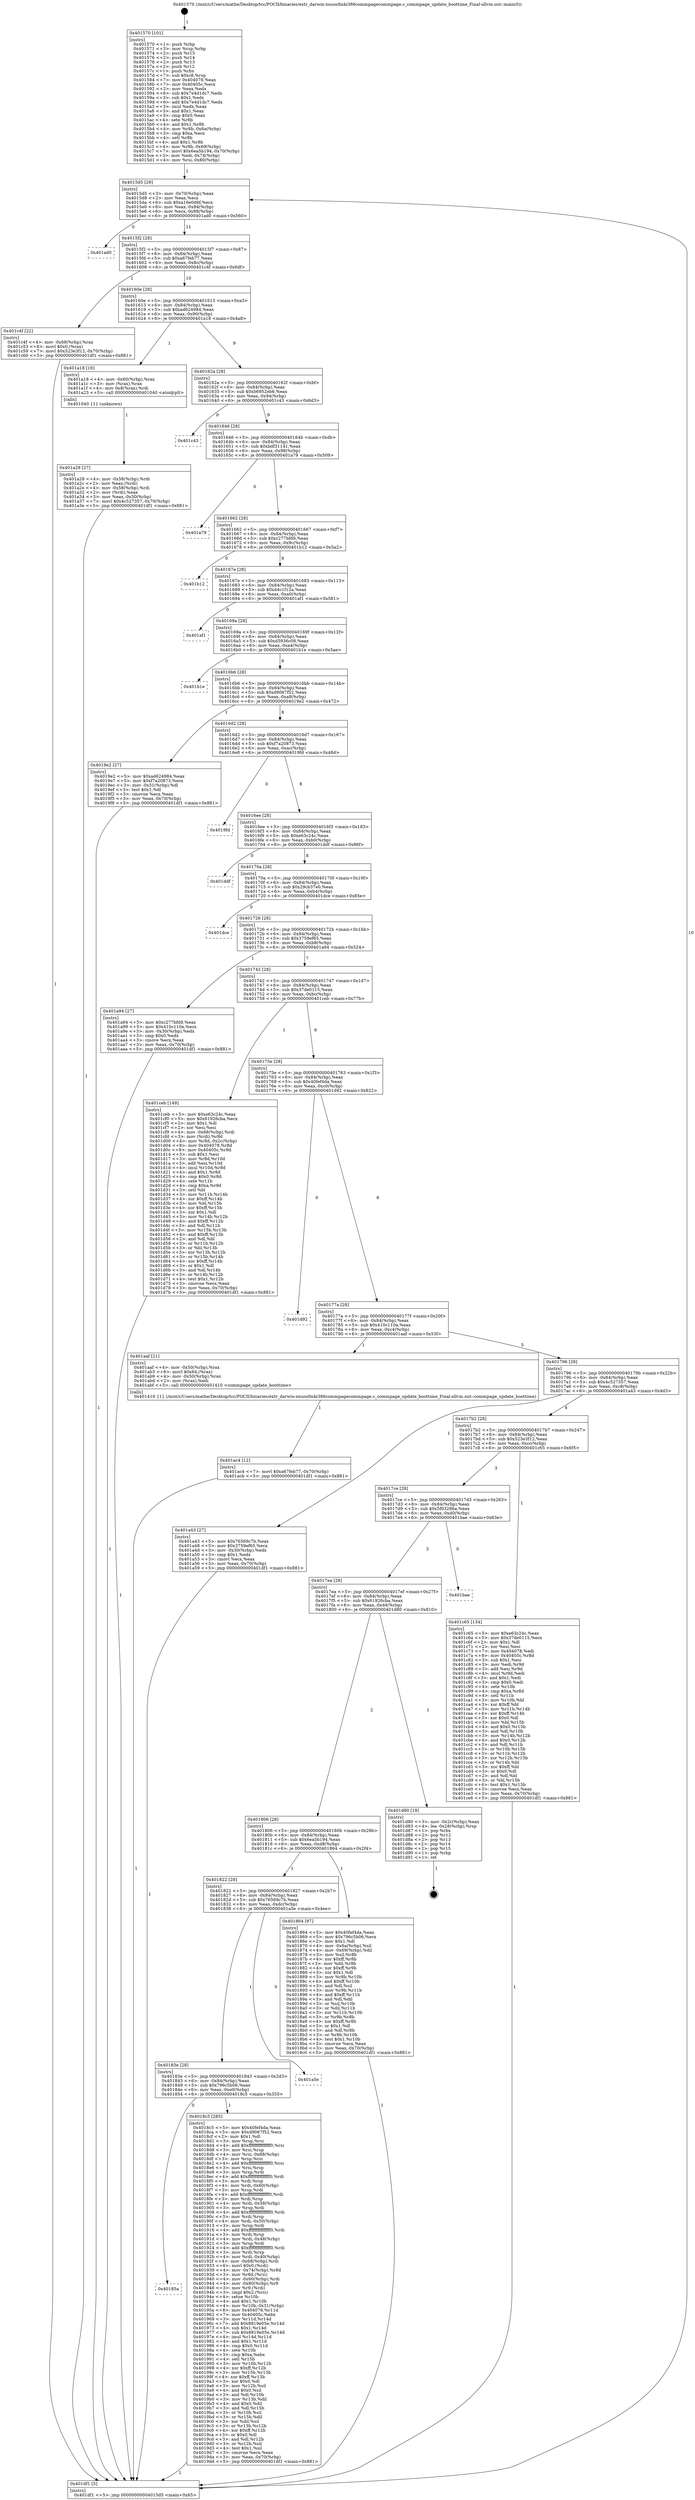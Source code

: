 digraph "0x401570" {
  label = "0x401570 (/mnt/c/Users/mathe/Desktop/tcc/POCII/binaries/extr_darwin-xnuosfmki386commpagecommpage.c_commpage_update_boottime_Final-ollvm.out::main(0))"
  labelloc = "t"
  node[shape=record]

  Entry [label="",width=0.3,height=0.3,shape=circle,fillcolor=black,style=filled]
  "0x4015d5" [label="{
     0x4015d5 [29]\l
     | [instrs]\l
     &nbsp;&nbsp;0x4015d5 \<+3\>: mov -0x70(%rbp),%eax\l
     &nbsp;&nbsp;0x4015d8 \<+2\>: mov %eax,%ecx\l
     &nbsp;&nbsp;0x4015da \<+6\>: sub $0xa16e0d6f,%ecx\l
     &nbsp;&nbsp;0x4015e0 \<+6\>: mov %eax,-0x84(%rbp)\l
     &nbsp;&nbsp;0x4015e6 \<+6\>: mov %ecx,-0x88(%rbp)\l
     &nbsp;&nbsp;0x4015ec \<+6\>: je 0000000000401ad0 \<main+0x560\>\l
  }"]
  "0x401ad0" [label="{
     0x401ad0\l
  }", style=dashed]
  "0x4015f2" [label="{
     0x4015f2 [28]\l
     | [instrs]\l
     &nbsp;&nbsp;0x4015f2 \<+5\>: jmp 00000000004015f7 \<main+0x87\>\l
     &nbsp;&nbsp;0x4015f7 \<+6\>: mov -0x84(%rbp),%eax\l
     &nbsp;&nbsp;0x4015fd \<+5\>: sub $0xa67feb77,%eax\l
     &nbsp;&nbsp;0x401602 \<+6\>: mov %eax,-0x8c(%rbp)\l
     &nbsp;&nbsp;0x401608 \<+6\>: je 0000000000401c4f \<main+0x6df\>\l
  }"]
  Exit [label="",width=0.3,height=0.3,shape=circle,fillcolor=black,style=filled,peripheries=2]
  "0x401c4f" [label="{
     0x401c4f [22]\l
     | [instrs]\l
     &nbsp;&nbsp;0x401c4f \<+4\>: mov -0x68(%rbp),%rax\l
     &nbsp;&nbsp;0x401c53 \<+6\>: movl $0x0,(%rax)\l
     &nbsp;&nbsp;0x401c59 \<+7\>: movl $0x523e3f12,-0x70(%rbp)\l
     &nbsp;&nbsp;0x401c60 \<+5\>: jmp 0000000000401df1 \<main+0x881\>\l
  }"]
  "0x40160e" [label="{
     0x40160e [28]\l
     | [instrs]\l
     &nbsp;&nbsp;0x40160e \<+5\>: jmp 0000000000401613 \<main+0xa3\>\l
     &nbsp;&nbsp;0x401613 \<+6\>: mov -0x84(%rbp),%eax\l
     &nbsp;&nbsp;0x401619 \<+5\>: sub $0xad624984,%eax\l
     &nbsp;&nbsp;0x40161e \<+6\>: mov %eax,-0x90(%rbp)\l
     &nbsp;&nbsp;0x401624 \<+6\>: je 0000000000401a18 \<main+0x4a8\>\l
  }"]
  "0x401ac4" [label="{
     0x401ac4 [12]\l
     | [instrs]\l
     &nbsp;&nbsp;0x401ac4 \<+7\>: movl $0xa67feb77,-0x70(%rbp)\l
     &nbsp;&nbsp;0x401acb \<+5\>: jmp 0000000000401df1 \<main+0x881\>\l
  }"]
  "0x401a18" [label="{
     0x401a18 [16]\l
     | [instrs]\l
     &nbsp;&nbsp;0x401a18 \<+4\>: mov -0x60(%rbp),%rax\l
     &nbsp;&nbsp;0x401a1c \<+3\>: mov (%rax),%rax\l
     &nbsp;&nbsp;0x401a1f \<+4\>: mov 0x8(%rax),%rdi\l
     &nbsp;&nbsp;0x401a23 \<+5\>: call 0000000000401040 \<atoi@plt\>\l
     | [calls]\l
     &nbsp;&nbsp;0x401040 \{1\} (unknown)\l
  }"]
  "0x40162a" [label="{
     0x40162a [28]\l
     | [instrs]\l
     &nbsp;&nbsp;0x40162a \<+5\>: jmp 000000000040162f \<main+0xbf\>\l
     &nbsp;&nbsp;0x40162f \<+6\>: mov -0x84(%rbp),%eax\l
     &nbsp;&nbsp;0x401635 \<+5\>: sub $0xb6952eb6,%eax\l
     &nbsp;&nbsp;0x40163a \<+6\>: mov %eax,-0x94(%rbp)\l
     &nbsp;&nbsp;0x401640 \<+6\>: je 0000000000401c43 \<main+0x6d3\>\l
  }"]
  "0x401a28" [label="{
     0x401a28 [27]\l
     | [instrs]\l
     &nbsp;&nbsp;0x401a28 \<+4\>: mov -0x58(%rbp),%rdi\l
     &nbsp;&nbsp;0x401a2c \<+2\>: mov %eax,(%rdi)\l
     &nbsp;&nbsp;0x401a2e \<+4\>: mov -0x58(%rbp),%rdi\l
     &nbsp;&nbsp;0x401a32 \<+2\>: mov (%rdi),%eax\l
     &nbsp;&nbsp;0x401a34 \<+3\>: mov %eax,-0x30(%rbp)\l
     &nbsp;&nbsp;0x401a37 \<+7\>: movl $0x4c527357,-0x70(%rbp)\l
     &nbsp;&nbsp;0x401a3e \<+5\>: jmp 0000000000401df1 \<main+0x881\>\l
  }"]
  "0x401c43" [label="{
     0x401c43\l
  }", style=dashed]
  "0x401646" [label="{
     0x401646 [28]\l
     | [instrs]\l
     &nbsp;&nbsp;0x401646 \<+5\>: jmp 000000000040164b \<main+0xdb\>\l
     &nbsp;&nbsp;0x40164b \<+6\>: mov -0x84(%rbp),%eax\l
     &nbsp;&nbsp;0x401651 \<+5\>: sub $0xbdf31141,%eax\l
     &nbsp;&nbsp;0x401656 \<+6\>: mov %eax,-0x98(%rbp)\l
     &nbsp;&nbsp;0x40165c \<+6\>: je 0000000000401a79 \<main+0x509\>\l
  }"]
  "0x40185a" [label="{
     0x40185a\l
  }", style=dashed]
  "0x401a79" [label="{
     0x401a79\l
  }", style=dashed]
  "0x401662" [label="{
     0x401662 [28]\l
     | [instrs]\l
     &nbsp;&nbsp;0x401662 \<+5\>: jmp 0000000000401667 \<main+0xf7\>\l
     &nbsp;&nbsp;0x401667 \<+6\>: mov -0x84(%rbp),%eax\l
     &nbsp;&nbsp;0x40166d \<+5\>: sub $0xc277bfd9,%eax\l
     &nbsp;&nbsp;0x401672 \<+6\>: mov %eax,-0x9c(%rbp)\l
     &nbsp;&nbsp;0x401678 \<+6\>: je 0000000000401b12 \<main+0x5a2\>\l
  }"]
  "0x4018c5" [label="{
     0x4018c5 [285]\l
     | [instrs]\l
     &nbsp;&nbsp;0x4018c5 \<+5\>: mov $0x40fef4da,%eax\l
     &nbsp;&nbsp;0x4018ca \<+5\>: mov $0xd9067f52,%ecx\l
     &nbsp;&nbsp;0x4018cf \<+2\>: mov $0x1,%dl\l
     &nbsp;&nbsp;0x4018d1 \<+3\>: mov %rsp,%rsi\l
     &nbsp;&nbsp;0x4018d4 \<+4\>: add $0xfffffffffffffff0,%rsi\l
     &nbsp;&nbsp;0x4018d8 \<+3\>: mov %rsi,%rsp\l
     &nbsp;&nbsp;0x4018db \<+4\>: mov %rsi,-0x68(%rbp)\l
     &nbsp;&nbsp;0x4018df \<+3\>: mov %rsp,%rsi\l
     &nbsp;&nbsp;0x4018e2 \<+4\>: add $0xfffffffffffffff0,%rsi\l
     &nbsp;&nbsp;0x4018e6 \<+3\>: mov %rsi,%rsp\l
     &nbsp;&nbsp;0x4018e9 \<+3\>: mov %rsp,%rdi\l
     &nbsp;&nbsp;0x4018ec \<+4\>: add $0xfffffffffffffff0,%rdi\l
     &nbsp;&nbsp;0x4018f0 \<+3\>: mov %rdi,%rsp\l
     &nbsp;&nbsp;0x4018f3 \<+4\>: mov %rdi,-0x60(%rbp)\l
     &nbsp;&nbsp;0x4018f7 \<+3\>: mov %rsp,%rdi\l
     &nbsp;&nbsp;0x4018fa \<+4\>: add $0xfffffffffffffff0,%rdi\l
     &nbsp;&nbsp;0x4018fe \<+3\>: mov %rdi,%rsp\l
     &nbsp;&nbsp;0x401901 \<+4\>: mov %rdi,-0x58(%rbp)\l
     &nbsp;&nbsp;0x401905 \<+3\>: mov %rsp,%rdi\l
     &nbsp;&nbsp;0x401908 \<+4\>: add $0xfffffffffffffff0,%rdi\l
     &nbsp;&nbsp;0x40190c \<+3\>: mov %rdi,%rsp\l
     &nbsp;&nbsp;0x40190f \<+4\>: mov %rdi,-0x50(%rbp)\l
     &nbsp;&nbsp;0x401913 \<+3\>: mov %rsp,%rdi\l
     &nbsp;&nbsp;0x401916 \<+4\>: add $0xfffffffffffffff0,%rdi\l
     &nbsp;&nbsp;0x40191a \<+3\>: mov %rdi,%rsp\l
     &nbsp;&nbsp;0x40191d \<+4\>: mov %rdi,-0x48(%rbp)\l
     &nbsp;&nbsp;0x401921 \<+3\>: mov %rsp,%rdi\l
     &nbsp;&nbsp;0x401924 \<+4\>: add $0xfffffffffffffff0,%rdi\l
     &nbsp;&nbsp;0x401928 \<+3\>: mov %rdi,%rsp\l
     &nbsp;&nbsp;0x40192b \<+4\>: mov %rdi,-0x40(%rbp)\l
     &nbsp;&nbsp;0x40192f \<+4\>: mov -0x68(%rbp),%rdi\l
     &nbsp;&nbsp;0x401933 \<+6\>: movl $0x0,(%rdi)\l
     &nbsp;&nbsp;0x401939 \<+4\>: mov -0x74(%rbp),%r8d\l
     &nbsp;&nbsp;0x40193d \<+3\>: mov %r8d,(%rsi)\l
     &nbsp;&nbsp;0x401940 \<+4\>: mov -0x60(%rbp),%rdi\l
     &nbsp;&nbsp;0x401944 \<+4\>: mov -0x80(%rbp),%r9\l
     &nbsp;&nbsp;0x401948 \<+3\>: mov %r9,(%rdi)\l
     &nbsp;&nbsp;0x40194b \<+3\>: cmpl $0x2,(%rsi)\l
     &nbsp;&nbsp;0x40194e \<+4\>: setne %r10b\l
     &nbsp;&nbsp;0x401952 \<+4\>: and $0x1,%r10b\l
     &nbsp;&nbsp;0x401956 \<+4\>: mov %r10b,-0x31(%rbp)\l
     &nbsp;&nbsp;0x40195a \<+8\>: mov 0x404078,%r11d\l
     &nbsp;&nbsp;0x401962 \<+7\>: mov 0x40405c,%ebx\l
     &nbsp;&nbsp;0x401969 \<+3\>: mov %r11d,%r14d\l
     &nbsp;&nbsp;0x40196c \<+7\>: add $0x8819e05e,%r14d\l
     &nbsp;&nbsp;0x401973 \<+4\>: sub $0x1,%r14d\l
     &nbsp;&nbsp;0x401977 \<+7\>: sub $0x8819e05e,%r14d\l
     &nbsp;&nbsp;0x40197e \<+4\>: imul %r14d,%r11d\l
     &nbsp;&nbsp;0x401982 \<+4\>: and $0x1,%r11d\l
     &nbsp;&nbsp;0x401986 \<+4\>: cmp $0x0,%r11d\l
     &nbsp;&nbsp;0x40198a \<+4\>: sete %r10b\l
     &nbsp;&nbsp;0x40198e \<+3\>: cmp $0xa,%ebx\l
     &nbsp;&nbsp;0x401991 \<+4\>: setl %r15b\l
     &nbsp;&nbsp;0x401995 \<+3\>: mov %r10b,%r12b\l
     &nbsp;&nbsp;0x401998 \<+4\>: xor $0xff,%r12b\l
     &nbsp;&nbsp;0x40199c \<+3\>: mov %r15b,%r13b\l
     &nbsp;&nbsp;0x40199f \<+4\>: xor $0xff,%r13b\l
     &nbsp;&nbsp;0x4019a3 \<+3\>: xor $0x0,%dl\l
     &nbsp;&nbsp;0x4019a6 \<+3\>: mov %r12b,%sil\l
     &nbsp;&nbsp;0x4019a9 \<+4\>: and $0x0,%sil\l
     &nbsp;&nbsp;0x4019ad \<+3\>: and %dl,%r10b\l
     &nbsp;&nbsp;0x4019b0 \<+3\>: mov %r13b,%dil\l
     &nbsp;&nbsp;0x4019b3 \<+4\>: and $0x0,%dil\l
     &nbsp;&nbsp;0x4019b7 \<+3\>: and %dl,%r15b\l
     &nbsp;&nbsp;0x4019ba \<+3\>: or %r10b,%sil\l
     &nbsp;&nbsp;0x4019bd \<+3\>: or %r15b,%dil\l
     &nbsp;&nbsp;0x4019c0 \<+3\>: xor %dil,%sil\l
     &nbsp;&nbsp;0x4019c3 \<+3\>: or %r13b,%r12b\l
     &nbsp;&nbsp;0x4019c6 \<+4\>: xor $0xff,%r12b\l
     &nbsp;&nbsp;0x4019ca \<+3\>: or $0x0,%dl\l
     &nbsp;&nbsp;0x4019cd \<+3\>: and %dl,%r12b\l
     &nbsp;&nbsp;0x4019d0 \<+3\>: or %r12b,%sil\l
     &nbsp;&nbsp;0x4019d3 \<+4\>: test $0x1,%sil\l
     &nbsp;&nbsp;0x4019d7 \<+3\>: cmovne %ecx,%eax\l
     &nbsp;&nbsp;0x4019da \<+3\>: mov %eax,-0x70(%rbp)\l
     &nbsp;&nbsp;0x4019dd \<+5\>: jmp 0000000000401df1 \<main+0x881\>\l
  }"]
  "0x401b12" [label="{
     0x401b12\l
  }", style=dashed]
  "0x40167e" [label="{
     0x40167e [28]\l
     | [instrs]\l
     &nbsp;&nbsp;0x40167e \<+5\>: jmp 0000000000401683 \<main+0x113\>\l
     &nbsp;&nbsp;0x401683 \<+6\>: mov -0x84(%rbp),%eax\l
     &nbsp;&nbsp;0x401689 \<+5\>: sub $0xd4c1f12a,%eax\l
     &nbsp;&nbsp;0x40168e \<+6\>: mov %eax,-0xa0(%rbp)\l
     &nbsp;&nbsp;0x401694 \<+6\>: je 0000000000401af1 \<main+0x581\>\l
  }"]
  "0x40183e" [label="{
     0x40183e [28]\l
     | [instrs]\l
     &nbsp;&nbsp;0x40183e \<+5\>: jmp 0000000000401843 \<main+0x2d3\>\l
     &nbsp;&nbsp;0x401843 \<+6\>: mov -0x84(%rbp),%eax\l
     &nbsp;&nbsp;0x401849 \<+5\>: sub $0x796c5b06,%eax\l
     &nbsp;&nbsp;0x40184e \<+6\>: mov %eax,-0xe0(%rbp)\l
     &nbsp;&nbsp;0x401854 \<+6\>: je 00000000004018c5 \<main+0x355\>\l
  }"]
  "0x401af1" [label="{
     0x401af1\l
  }", style=dashed]
  "0x40169a" [label="{
     0x40169a [28]\l
     | [instrs]\l
     &nbsp;&nbsp;0x40169a \<+5\>: jmp 000000000040169f \<main+0x12f\>\l
     &nbsp;&nbsp;0x40169f \<+6\>: mov -0x84(%rbp),%eax\l
     &nbsp;&nbsp;0x4016a5 \<+5\>: sub $0xd5936c08,%eax\l
     &nbsp;&nbsp;0x4016aa \<+6\>: mov %eax,-0xa4(%rbp)\l
     &nbsp;&nbsp;0x4016b0 \<+6\>: je 0000000000401b1e \<main+0x5ae\>\l
  }"]
  "0x401a5e" [label="{
     0x401a5e\l
  }", style=dashed]
  "0x401b1e" [label="{
     0x401b1e\l
  }", style=dashed]
  "0x4016b6" [label="{
     0x4016b6 [28]\l
     | [instrs]\l
     &nbsp;&nbsp;0x4016b6 \<+5\>: jmp 00000000004016bb \<main+0x14b\>\l
     &nbsp;&nbsp;0x4016bb \<+6\>: mov -0x84(%rbp),%eax\l
     &nbsp;&nbsp;0x4016c1 \<+5\>: sub $0xd9067f52,%eax\l
     &nbsp;&nbsp;0x4016c6 \<+6\>: mov %eax,-0xa8(%rbp)\l
     &nbsp;&nbsp;0x4016cc \<+6\>: je 00000000004019e2 \<main+0x472\>\l
  }"]
  "0x401570" [label="{
     0x401570 [101]\l
     | [instrs]\l
     &nbsp;&nbsp;0x401570 \<+1\>: push %rbp\l
     &nbsp;&nbsp;0x401571 \<+3\>: mov %rsp,%rbp\l
     &nbsp;&nbsp;0x401574 \<+2\>: push %r15\l
     &nbsp;&nbsp;0x401576 \<+2\>: push %r14\l
     &nbsp;&nbsp;0x401578 \<+2\>: push %r13\l
     &nbsp;&nbsp;0x40157a \<+2\>: push %r12\l
     &nbsp;&nbsp;0x40157c \<+1\>: push %rbx\l
     &nbsp;&nbsp;0x40157d \<+7\>: sub $0xc8,%rsp\l
     &nbsp;&nbsp;0x401584 \<+7\>: mov 0x404078,%eax\l
     &nbsp;&nbsp;0x40158b \<+7\>: mov 0x40405c,%ecx\l
     &nbsp;&nbsp;0x401592 \<+2\>: mov %eax,%edx\l
     &nbsp;&nbsp;0x401594 \<+6\>: sub $0x7e4d1dc7,%edx\l
     &nbsp;&nbsp;0x40159a \<+3\>: sub $0x1,%edx\l
     &nbsp;&nbsp;0x40159d \<+6\>: add $0x7e4d1dc7,%edx\l
     &nbsp;&nbsp;0x4015a3 \<+3\>: imul %edx,%eax\l
     &nbsp;&nbsp;0x4015a6 \<+3\>: and $0x1,%eax\l
     &nbsp;&nbsp;0x4015a9 \<+3\>: cmp $0x0,%eax\l
     &nbsp;&nbsp;0x4015ac \<+4\>: sete %r8b\l
     &nbsp;&nbsp;0x4015b0 \<+4\>: and $0x1,%r8b\l
     &nbsp;&nbsp;0x4015b4 \<+4\>: mov %r8b,-0x6a(%rbp)\l
     &nbsp;&nbsp;0x4015b8 \<+3\>: cmp $0xa,%ecx\l
     &nbsp;&nbsp;0x4015bb \<+4\>: setl %r8b\l
     &nbsp;&nbsp;0x4015bf \<+4\>: and $0x1,%r8b\l
     &nbsp;&nbsp;0x4015c3 \<+4\>: mov %r8b,-0x69(%rbp)\l
     &nbsp;&nbsp;0x4015c7 \<+7\>: movl $0x6ea5b194,-0x70(%rbp)\l
     &nbsp;&nbsp;0x4015ce \<+3\>: mov %edi,-0x74(%rbp)\l
     &nbsp;&nbsp;0x4015d1 \<+4\>: mov %rsi,-0x80(%rbp)\l
  }"]
  "0x4019e2" [label="{
     0x4019e2 [27]\l
     | [instrs]\l
     &nbsp;&nbsp;0x4019e2 \<+5\>: mov $0xad624984,%eax\l
     &nbsp;&nbsp;0x4019e7 \<+5\>: mov $0xf7a20873,%ecx\l
     &nbsp;&nbsp;0x4019ec \<+3\>: mov -0x31(%rbp),%dl\l
     &nbsp;&nbsp;0x4019ef \<+3\>: test $0x1,%dl\l
     &nbsp;&nbsp;0x4019f2 \<+3\>: cmovne %ecx,%eax\l
     &nbsp;&nbsp;0x4019f5 \<+3\>: mov %eax,-0x70(%rbp)\l
     &nbsp;&nbsp;0x4019f8 \<+5\>: jmp 0000000000401df1 \<main+0x881\>\l
  }"]
  "0x4016d2" [label="{
     0x4016d2 [28]\l
     | [instrs]\l
     &nbsp;&nbsp;0x4016d2 \<+5\>: jmp 00000000004016d7 \<main+0x167\>\l
     &nbsp;&nbsp;0x4016d7 \<+6\>: mov -0x84(%rbp),%eax\l
     &nbsp;&nbsp;0x4016dd \<+5\>: sub $0xf7a20873,%eax\l
     &nbsp;&nbsp;0x4016e2 \<+6\>: mov %eax,-0xac(%rbp)\l
     &nbsp;&nbsp;0x4016e8 \<+6\>: je 00000000004019fd \<main+0x48d\>\l
  }"]
  "0x401df1" [label="{
     0x401df1 [5]\l
     | [instrs]\l
     &nbsp;&nbsp;0x401df1 \<+5\>: jmp 00000000004015d5 \<main+0x65\>\l
  }"]
  "0x4019fd" [label="{
     0x4019fd\l
  }", style=dashed]
  "0x4016ee" [label="{
     0x4016ee [28]\l
     | [instrs]\l
     &nbsp;&nbsp;0x4016ee \<+5\>: jmp 00000000004016f3 \<main+0x183\>\l
     &nbsp;&nbsp;0x4016f3 \<+6\>: mov -0x84(%rbp),%eax\l
     &nbsp;&nbsp;0x4016f9 \<+5\>: sub $0xe63c24c,%eax\l
     &nbsp;&nbsp;0x4016fe \<+6\>: mov %eax,-0xb0(%rbp)\l
     &nbsp;&nbsp;0x401704 \<+6\>: je 0000000000401ddf \<main+0x86f\>\l
  }"]
  "0x401822" [label="{
     0x401822 [28]\l
     | [instrs]\l
     &nbsp;&nbsp;0x401822 \<+5\>: jmp 0000000000401827 \<main+0x2b7\>\l
     &nbsp;&nbsp;0x401827 \<+6\>: mov -0x84(%rbp),%eax\l
     &nbsp;&nbsp;0x40182d \<+5\>: sub $0x76569c7b,%eax\l
     &nbsp;&nbsp;0x401832 \<+6\>: mov %eax,-0xdc(%rbp)\l
     &nbsp;&nbsp;0x401838 \<+6\>: je 0000000000401a5e \<main+0x4ee\>\l
  }"]
  "0x401ddf" [label="{
     0x401ddf\l
  }", style=dashed]
  "0x40170a" [label="{
     0x40170a [28]\l
     | [instrs]\l
     &nbsp;&nbsp;0x40170a \<+5\>: jmp 000000000040170f \<main+0x19f\>\l
     &nbsp;&nbsp;0x40170f \<+6\>: mov -0x84(%rbp),%eax\l
     &nbsp;&nbsp;0x401715 \<+5\>: sub $0x29cb37e0,%eax\l
     &nbsp;&nbsp;0x40171a \<+6\>: mov %eax,-0xb4(%rbp)\l
     &nbsp;&nbsp;0x401720 \<+6\>: je 0000000000401dce \<main+0x85e\>\l
  }"]
  "0x401864" [label="{
     0x401864 [97]\l
     | [instrs]\l
     &nbsp;&nbsp;0x401864 \<+5\>: mov $0x40fef4da,%eax\l
     &nbsp;&nbsp;0x401869 \<+5\>: mov $0x796c5b06,%ecx\l
     &nbsp;&nbsp;0x40186e \<+2\>: mov $0x1,%dl\l
     &nbsp;&nbsp;0x401870 \<+4\>: mov -0x6a(%rbp),%sil\l
     &nbsp;&nbsp;0x401874 \<+4\>: mov -0x69(%rbp),%dil\l
     &nbsp;&nbsp;0x401878 \<+3\>: mov %sil,%r8b\l
     &nbsp;&nbsp;0x40187b \<+4\>: xor $0xff,%r8b\l
     &nbsp;&nbsp;0x40187f \<+3\>: mov %dil,%r9b\l
     &nbsp;&nbsp;0x401882 \<+4\>: xor $0xff,%r9b\l
     &nbsp;&nbsp;0x401886 \<+3\>: xor $0x1,%dl\l
     &nbsp;&nbsp;0x401889 \<+3\>: mov %r8b,%r10b\l
     &nbsp;&nbsp;0x40188c \<+4\>: and $0xff,%r10b\l
     &nbsp;&nbsp;0x401890 \<+3\>: and %dl,%sil\l
     &nbsp;&nbsp;0x401893 \<+3\>: mov %r9b,%r11b\l
     &nbsp;&nbsp;0x401896 \<+4\>: and $0xff,%r11b\l
     &nbsp;&nbsp;0x40189a \<+3\>: and %dl,%dil\l
     &nbsp;&nbsp;0x40189d \<+3\>: or %sil,%r10b\l
     &nbsp;&nbsp;0x4018a0 \<+3\>: or %dil,%r11b\l
     &nbsp;&nbsp;0x4018a3 \<+3\>: xor %r11b,%r10b\l
     &nbsp;&nbsp;0x4018a6 \<+3\>: or %r9b,%r8b\l
     &nbsp;&nbsp;0x4018a9 \<+4\>: xor $0xff,%r8b\l
     &nbsp;&nbsp;0x4018ad \<+3\>: or $0x1,%dl\l
     &nbsp;&nbsp;0x4018b0 \<+3\>: and %dl,%r8b\l
     &nbsp;&nbsp;0x4018b3 \<+3\>: or %r8b,%r10b\l
     &nbsp;&nbsp;0x4018b6 \<+4\>: test $0x1,%r10b\l
     &nbsp;&nbsp;0x4018ba \<+3\>: cmovne %ecx,%eax\l
     &nbsp;&nbsp;0x4018bd \<+3\>: mov %eax,-0x70(%rbp)\l
     &nbsp;&nbsp;0x4018c0 \<+5\>: jmp 0000000000401df1 \<main+0x881\>\l
  }"]
  "0x401dce" [label="{
     0x401dce\l
  }", style=dashed]
  "0x401726" [label="{
     0x401726 [28]\l
     | [instrs]\l
     &nbsp;&nbsp;0x401726 \<+5\>: jmp 000000000040172b \<main+0x1bb\>\l
     &nbsp;&nbsp;0x40172b \<+6\>: mov -0x84(%rbp),%eax\l
     &nbsp;&nbsp;0x401731 \<+5\>: sub $0x3759ef65,%eax\l
     &nbsp;&nbsp;0x401736 \<+6\>: mov %eax,-0xb8(%rbp)\l
     &nbsp;&nbsp;0x40173c \<+6\>: je 0000000000401a94 \<main+0x524\>\l
  }"]
  "0x401806" [label="{
     0x401806 [28]\l
     | [instrs]\l
     &nbsp;&nbsp;0x401806 \<+5\>: jmp 000000000040180b \<main+0x29b\>\l
     &nbsp;&nbsp;0x40180b \<+6\>: mov -0x84(%rbp),%eax\l
     &nbsp;&nbsp;0x401811 \<+5\>: sub $0x6ea5b194,%eax\l
     &nbsp;&nbsp;0x401816 \<+6\>: mov %eax,-0xd8(%rbp)\l
     &nbsp;&nbsp;0x40181c \<+6\>: je 0000000000401864 \<main+0x2f4\>\l
  }"]
  "0x401a94" [label="{
     0x401a94 [27]\l
     | [instrs]\l
     &nbsp;&nbsp;0x401a94 \<+5\>: mov $0xc277bfd9,%eax\l
     &nbsp;&nbsp;0x401a99 \<+5\>: mov $0x410c110a,%ecx\l
     &nbsp;&nbsp;0x401a9e \<+3\>: mov -0x30(%rbp),%edx\l
     &nbsp;&nbsp;0x401aa1 \<+3\>: cmp $0x0,%edx\l
     &nbsp;&nbsp;0x401aa4 \<+3\>: cmove %ecx,%eax\l
     &nbsp;&nbsp;0x401aa7 \<+3\>: mov %eax,-0x70(%rbp)\l
     &nbsp;&nbsp;0x401aaa \<+5\>: jmp 0000000000401df1 \<main+0x881\>\l
  }"]
  "0x401742" [label="{
     0x401742 [28]\l
     | [instrs]\l
     &nbsp;&nbsp;0x401742 \<+5\>: jmp 0000000000401747 \<main+0x1d7\>\l
     &nbsp;&nbsp;0x401747 \<+6\>: mov -0x84(%rbp),%eax\l
     &nbsp;&nbsp;0x40174d \<+5\>: sub $0x37de0115,%eax\l
     &nbsp;&nbsp;0x401752 \<+6\>: mov %eax,-0xbc(%rbp)\l
     &nbsp;&nbsp;0x401758 \<+6\>: je 0000000000401ceb \<main+0x77b\>\l
  }"]
  "0x401d80" [label="{
     0x401d80 [18]\l
     | [instrs]\l
     &nbsp;&nbsp;0x401d80 \<+3\>: mov -0x2c(%rbp),%eax\l
     &nbsp;&nbsp;0x401d83 \<+4\>: lea -0x28(%rbp),%rsp\l
     &nbsp;&nbsp;0x401d87 \<+1\>: pop %rbx\l
     &nbsp;&nbsp;0x401d88 \<+2\>: pop %r12\l
     &nbsp;&nbsp;0x401d8a \<+2\>: pop %r13\l
     &nbsp;&nbsp;0x401d8c \<+2\>: pop %r14\l
     &nbsp;&nbsp;0x401d8e \<+2\>: pop %r15\l
     &nbsp;&nbsp;0x401d90 \<+1\>: pop %rbp\l
     &nbsp;&nbsp;0x401d91 \<+1\>: ret\l
  }"]
  "0x401ceb" [label="{
     0x401ceb [149]\l
     | [instrs]\l
     &nbsp;&nbsp;0x401ceb \<+5\>: mov $0xe63c24c,%eax\l
     &nbsp;&nbsp;0x401cf0 \<+5\>: mov $0x61926cba,%ecx\l
     &nbsp;&nbsp;0x401cf5 \<+2\>: mov $0x1,%dl\l
     &nbsp;&nbsp;0x401cf7 \<+2\>: xor %esi,%esi\l
     &nbsp;&nbsp;0x401cf9 \<+4\>: mov -0x68(%rbp),%rdi\l
     &nbsp;&nbsp;0x401cfd \<+3\>: mov (%rdi),%r8d\l
     &nbsp;&nbsp;0x401d00 \<+4\>: mov %r8d,-0x2c(%rbp)\l
     &nbsp;&nbsp;0x401d04 \<+8\>: mov 0x404078,%r8d\l
     &nbsp;&nbsp;0x401d0c \<+8\>: mov 0x40405c,%r9d\l
     &nbsp;&nbsp;0x401d14 \<+3\>: sub $0x1,%esi\l
     &nbsp;&nbsp;0x401d17 \<+3\>: mov %r8d,%r10d\l
     &nbsp;&nbsp;0x401d1a \<+3\>: add %esi,%r10d\l
     &nbsp;&nbsp;0x401d1d \<+4\>: imul %r10d,%r8d\l
     &nbsp;&nbsp;0x401d21 \<+4\>: and $0x1,%r8d\l
     &nbsp;&nbsp;0x401d25 \<+4\>: cmp $0x0,%r8d\l
     &nbsp;&nbsp;0x401d29 \<+4\>: sete %r11b\l
     &nbsp;&nbsp;0x401d2d \<+4\>: cmp $0xa,%r9d\l
     &nbsp;&nbsp;0x401d31 \<+3\>: setl %bl\l
     &nbsp;&nbsp;0x401d34 \<+3\>: mov %r11b,%r14b\l
     &nbsp;&nbsp;0x401d37 \<+4\>: xor $0xff,%r14b\l
     &nbsp;&nbsp;0x401d3b \<+3\>: mov %bl,%r15b\l
     &nbsp;&nbsp;0x401d3e \<+4\>: xor $0xff,%r15b\l
     &nbsp;&nbsp;0x401d42 \<+3\>: xor $0x1,%dl\l
     &nbsp;&nbsp;0x401d45 \<+3\>: mov %r14b,%r12b\l
     &nbsp;&nbsp;0x401d48 \<+4\>: and $0xff,%r12b\l
     &nbsp;&nbsp;0x401d4c \<+3\>: and %dl,%r11b\l
     &nbsp;&nbsp;0x401d4f \<+3\>: mov %r15b,%r13b\l
     &nbsp;&nbsp;0x401d52 \<+4\>: and $0xff,%r13b\l
     &nbsp;&nbsp;0x401d56 \<+2\>: and %dl,%bl\l
     &nbsp;&nbsp;0x401d58 \<+3\>: or %r11b,%r12b\l
     &nbsp;&nbsp;0x401d5b \<+3\>: or %bl,%r13b\l
     &nbsp;&nbsp;0x401d5e \<+3\>: xor %r13b,%r12b\l
     &nbsp;&nbsp;0x401d61 \<+3\>: or %r15b,%r14b\l
     &nbsp;&nbsp;0x401d64 \<+4\>: xor $0xff,%r14b\l
     &nbsp;&nbsp;0x401d68 \<+3\>: or $0x1,%dl\l
     &nbsp;&nbsp;0x401d6b \<+3\>: and %dl,%r14b\l
     &nbsp;&nbsp;0x401d6e \<+3\>: or %r14b,%r12b\l
     &nbsp;&nbsp;0x401d71 \<+4\>: test $0x1,%r12b\l
     &nbsp;&nbsp;0x401d75 \<+3\>: cmovne %ecx,%eax\l
     &nbsp;&nbsp;0x401d78 \<+3\>: mov %eax,-0x70(%rbp)\l
     &nbsp;&nbsp;0x401d7b \<+5\>: jmp 0000000000401df1 \<main+0x881\>\l
  }"]
  "0x40175e" [label="{
     0x40175e [28]\l
     | [instrs]\l
     &nbsp;&nbsp;0x40175e \<+5\>: jmp 0000000000401763 \<main+0x1f3\>\l
     &nbsp;&nbsp;0x401763 \<+6\>: mov -0x84(%rbp),%eax\l
     &nbsp;&nbsp;0x401769 \<+5\>: sub $0x40fef4da,%eax\l
     &nbsp;&nbsp;0x40176e \<+6\>: mov %eax,-0xc0(%rbp)\l
     &nbsp;&nbsp;0x401774 \<+6\>: je 0000000000401d92 \<main+0x822\>\l
  }"]
  "0x4017ea" [label="{
     0x4017ea [28]\l
     | [instrs]\l
     &nbsp;&nbsp;0x4017ea \<+5\>: jmp 00000000004017ef \<main+0x27f\>\l
     &nbsp;&nbsp;0x4017ef \<+6\>: mov -0x84(%rbp),%eax\l
     &nbsp;&nbsp;0x4017f5 \<+5\>: sub $0x61926cba,%eax\l
     &nbsp;&nbsp;0x4017fa \<+6\>: mov %eax,-0xd4(%rbp)\l
     &nbsp;&nbsp;0x401800 \<+6\>: je 0000000000401d80 \<main+0x810\>\l
  }"]
  "0x401d92" [label="{
     0x401d92\l
  }", style=dashed]
  "0x40177a" [label="{
     0x40177a [28]\l
     | [instrs]\l
     &nbsp;&nbsp;0x40177a \<+5\>: jmp 000000000040177f \<main+0x20f\>\l
     &nbsp;&nbsp;0x40177f \<+6\>: mov -0x84(%rbp),%eax\l
     &nbsp;&nbsp;0x401785 \<+5\>: sub $0x410c110a,%eax\l
     &nbsp;&nbsp;0x40178a \<+6\>: mov %eax,-0xc4(%rbp)\l
     &nbsp;&nbsp;0x401790 \<+6\>: je 0000000000401aaf \<main+0x53f\>\l
  }"]
  "0x401bae" [label="{
     0x401bae\l
  }", style=dashed]
  "0x401aaf" [label="{
     0x401aaf [21]\l
     | [instrs]\l
     &nbsp;&nbsp;0x401aaf \<+4\>: mov -0x50(%rbp),%rax\l
     &nbsp;&nbsp;0x401ab3 \<+6\>: movl $0x64,(%rax)\l
     &nbsp;&nbsp;0x401ab9 \<+4\>: mov -0x50(%rbp),%rax\l
     &nbsp;&nbsp;0x401abd \<+2\>: mov (%rax),%edi\l
     &nbsp;&nbsp;0x401abf \<+5\>: call 0000000000401410 \<commpage_update_boottime\>\l
     | [calls]\l
     &nbsp;&nbsp;0x401410 \{1\} (/mnt/c/Users/mathe/Desktop/tcc/POCII/binaries/extr_darwin-xnuosfmki386commpagecommpage.c_commpage_update_boottime_Final-ollvm.out::commpage_update_boottime)\l
  }"]
  "0x401796" [label="{
     0x401796 [28]\l
     | [instrs]\l
     &nbsp;&nbsp;0x401796 \<+5\>: jmp 000000000040179b \<main+0x22b\>\l
     &nbsp;&nbsp;0x40179b \<+6\>: mov -0x84(%rbp),%eax\l
     &nbsp;&nbsp;0x4017a1 \<+5\>: sub $0x4c527357,%eax\l
     &nbsp;&nbsp;0x4017a6 \<+6\>: mov %eax,-0xc8(%rbp)\l
     &nbsp;&nbsp;0x4017ac \<+6\>: je 0000000000401a43 \<main+0x4d3\>\l
  }"]
  "0x4017ce" [label="{
     0x4017ce [28]\l
     | [instrs]\l
     &nbsp;&nbsp;0x4017ce \<+5\>: jmp 00000000004017d3 \<main+0x263\>\l
     &nbsp;&nbsp;0x4017d3 \<+6\>: mov -0x84(%rbp),%eax\l
     &nbsp;&nbsp;0x4017d9 \<+5\>: sub $0x5f03286a,%eax\l
     &nbsp;&nbsp;0x4017de \<+6\>: mov %eax,-0xd0(%rbp)\l
     &nbsp;&nbsp;0x4017e4 \<+6\>: je 0000000000401bae \<main+0x63e\>\l
  }"]
  "0x401a43" [label="{
     0x401a43 [27]\l
     | [instrs]\l
     &nbsp;&nbsp;0x401a43 \<+5\>: mov $0x76569c7b,%eax\l
     &nbsp;&nbsp;0x401a48 \<+5\>: mov $0x3759ef65,%ecx\l
     &nbsp;&nbsp;0x401a4d \<+3\>: mov -0x30(%rbp),%edx\l
     &nbsp;&nbsp;0x401a50 \<+3\>: cmp $0x1,%edx\l
     &nbsp;&nbsp;0x401a53 \<+3\>: cmovl %ecx,%eax\l
     &nbsp;&nbsp;0x401a56 \<+3\>: mov %eax,-0x70(%rbp)\l
     &nbsp;&nbsp;0x401a59 \<+5\>: jmp 0000000000401df1 \<main+0x881\>\l
  }"]
  "0x4017b2" [label="{
     0x4017b2 [28]\l
     | [instrs]\l
     &nbsp;&nbsp;0x4017b2 \<+5\>: jmp 00000000004017b7 \<main+0x247\>\l
     &nbsp;&nbsp;0x4017b7 \<+6\>: mov -0x84(%rbp),%eax\l
     &nbsp;&nbsp;0x4017bd \<+5\>: sub $0x523e3f12,%eax\l
     &nbsp;&nbsp;0x4017c2 \<+6\>: mov %eax,-0xcc(%rbp)\l
     &nbsp;&nbsp;0x4017c8 \<+6\>: je 0000000000401c65 \<main+0x6f5\>\l
  }"]
  "0x401c65" [label="{
     0x401c65 [134]\l
     | [instrs]\l
     &nbsp;&nbsp;0x401c65 \<+5\>: mov $0xe63c24c,%eax\l
     &nbsp;&nbsp;0x401c6a \<+5\>: mov $0x37de0115,%ecx\l
     &nbsp;&nbsp;0x401c6f \<+2\>: mov $0x1,%dl\l
     &nbsp;&nbsp;0x401c71 \<+2\>: xor %esi,%esi\l
     &nbsp;&nbsp;0x401c73 \<+7\>: mov 0x404078,%edi\l
     &nbsp;&nbsp;0x401c7a \<+8\>: mov 0x40405c,%r8d\l
     &nbsp;&nbsp;0x401c82 \<+3\>: sub $0x1,%esi\l
     &nbsp;&nbsp;0x401c85 \<+3\>: mov %edi,%r9d\l
     &nbsp;&nbsp;0x401c88 \<+3\>: add %esi,%r9d\l
     &nbsp;&nbsp;0x401c8b \<+4\>: imul %r9d,%edi\l
     &nbsp;&nbsp;0x401c8f \<+3\>: and $0x1,%edi\l
     &nbsp;&nbsp;0x401c92 \<+3\>: cmp $0x0,%edi\l
     &nbsp;&nbsp;0x401c95 \<+4\>: sete %r10b\l
     &nbsp;&nbsp;0x401c99 \<+4\>: cmp $0xa,%r8d\l
     &nbsp;&nbsp;0x401c9d \<+4\>: setl %r11b\l
     &nbsp;&nbsp;0x401ca1 \<+3\>: mov %r10b,%bl\l
     &nbsp;&nbsp;0x401ca4 \<+3\>: xor $0xff,%bl\l
     &nbsp;&nbsp;0x401ca7 \<+3\>: mov %r11b,%r14b\l
     &nbsp;&nbsp;0x401caa \<+4\>: xor $0xff,%r14b\l
     &nbsp;&nbsp;0x401cae \<+3\>: xor $0x0,%dl\l
     &nbsp;&nbsp;0x401cb1 \<+3\>: mov %bl,%r15b\l
     &nbsp;&nbsp;0x401cb4 \<+4\>: and $0x0,%r15b\l
     &nbsp;&nbsp;0x401cb8 \<+3\>: and %dl,%r10b\l
     &nbsp;&nbsp;0x401cbb \<+3\>: mov %r14b,%r12b\l
     &nbsp;&nbsp;0x401cbe \<+4\>: and $0x0,%r12b\l
     &nbsp;&nbsp;0x401cc2 \<+3\>: and %dl,%r11b\l
     &nbsp;&nbsp;0x401cc5 \<+3\>: or %r10b,%r15b\l
     &nbsp;&nbsp;0x401cc8 \<+3\>: or %r11b,%r12b\l
     &nbsp;&nbsp;0x401ccb \<+3\>: xor %r12b,%r15b\l
     &nbsp;&nbsp;0x401cce \<+3\>: or %r14b,%bl\l
     &nbsp;&nbsp;0x401cd1 \<+3\>: xor $0xff,%bl\l
     &nbsp;&nbsp;0x401cd4 \<+3\>: or $0x0,%dl\l
     &nbsp;&nbsp;0x401cd7 \<+2\>: and %dl,%bl\l
     &nbsp;&nbsp;0x401cd9 \<+3\>: or %bl,%r15b\l
     &nbsp;&nbsp;0x401cdc \<+4\>: test $0x1,%r15b\l
     &nbsp;&nbsp;0x401ce0 \<+3\>: cmovne %ecx,%eax\l
     &nbsp;&nbsp;0x401ce3 \<+3\>: mov %eax,-0x70(%rbp)\l
     &nbsp;&nbsp;0x401ce6 \<+5\>: jmp 0000000000401df1 \<main+0x881\>\l
  }"]
  Entry -> "0x401570" [label=" 1"]
  "0x4015d5" -> "0x401ad0" [label=" 0"]
  "0x4015d5" -> "0x4015f2" [label=" 11"]
  "0x401d80" -> Exit [label=" 1"]
  "0x4015f2" -> "0x401c4f" [label=" 1"]
  "0x4015f2" -> "0x40160e" [label=" 10"]
  "0x401ceb" -> "0x401df1" [label=" 1"]
  "0x40160e" -> "0x401a18" [label=" 1"]
  "0x40160e" -> "0x40162a" [label=" 9"]
  "0x401c65" -> "0x401df1" [label=" 1"]
  "0x40162a" -> "0x401c43" [label=" 0"]
  "0x40162a" -> "0x401646" [label=" 9"]
  "0x401c4f" -> "0x401df1" [label=" 1"]
  "0x401646" -> "0x401a79" [label=" 0"]
  "0x401646" -> "0x401662" [label=" 9"]
  "0x401aaf" -> "0x401ac4" [label=" 1"]
  "0x401662" -> "0x401b12" [label=" 0"]
  "0x401662" -> "0x40167e" [label=" 9"]
  "0x401a94" -> "0x401df1" [label=" 1"]
  "0x40167e" -> "0x401af1" [label=" 0"]
  "0x40167e" -> "0x40169a" [label=" 9"]
  "0x401a28" -> "0x401df1" [label=" 1"]
  "0x40169a" -> "0x401b1e" [label=" 0"]
  "0x40169a" -> "0x4016b6" [label=" 9"]
  "0x401a18" -> "0x401a28" [label=" 1"]
  "0x4016b6" -> "0x4019e2" [label=" 1"]
  "0x4016b6" -> "0x4016d2" [label=" 8"]
  "0x4018c5" -> "0x401df1" [label=" 1"]
  "0x4016d2" -> "0x4019fd" [label=" 0"]
  "0x4016d2" -> "0x4016ee" [label=" 8"]
  "0x401ac4" -> "0x401df1" [label=" 1"]
  "0x4016ee" -> "0x401ddf" [label=" 0"]
  "0x4016ee" -> "0x40170a" [label=" 8"]
  "0x40183e" -> "0x40185a" [label=" 0"]
  "0x40170a" -> "0x401dce" [label=" 0"]
  "0x40170a" -> "0x401726" [label=" 8"]
  "0x40183e" -> "0x4018c5" [label=" 1"]
  "0x401726" -> "0x401a94" [label=" 1"]
  "0x401726" -> "0x401742" [label=" 7"]
  "0x401822" -> "0x40183e" [label=" 1"]
  "0x401742" -> "0x401ceb" [label=" 1"]
  "0x401742" -> "0x40175e" [label=" 6"]
  "0x401822" -> "0x401a5e" [label=" 0"]
  "0x40175e" -> "0x401d92" [label=" 0"]
  "0x40175e" -> "0x40177a" [label=" 6"]
  "0x401df1" -> "0x4015d5" [label=" 10"]
  "0x40177a" -> "0x401aaf" [label=" 1"]
  "0x40177a" -> "0x401796" [label=" 5"]
  "0x401570" -> "0x4015d5" [label=" 1"]
  "0x401796" -> "0x401a43" [label=" 1"]
  "0x401796" -> "0x4017b2" [label=" 4"]
  "0x401806" -> "0x401822" [label=" 1"]
  "0x4017b2" -> "0x401c65" [label=" 1"]
  "0x4017b2" -> "0x4017ce" [label=" 3"]
  "0x401864" -> "0x401df1" [label=" 1"]
  "0x4017ce" -> "0x401bae" [label=" 0"]
  "0x4017ce" -> "0x4017ea" [label=" 3"]
  "0x4019e2" -> "0x401df1" [label=" 1"]
  "0x4017ea" -> "0x401d80" [label=" 1"]
  "0x4017ea" -> "0x401806" [label=" 2"]
  "0x401a43" -> "0x401df1" [label=" 1"]
  "0x401806" -> "0x401864" [label=" 1"]
}
